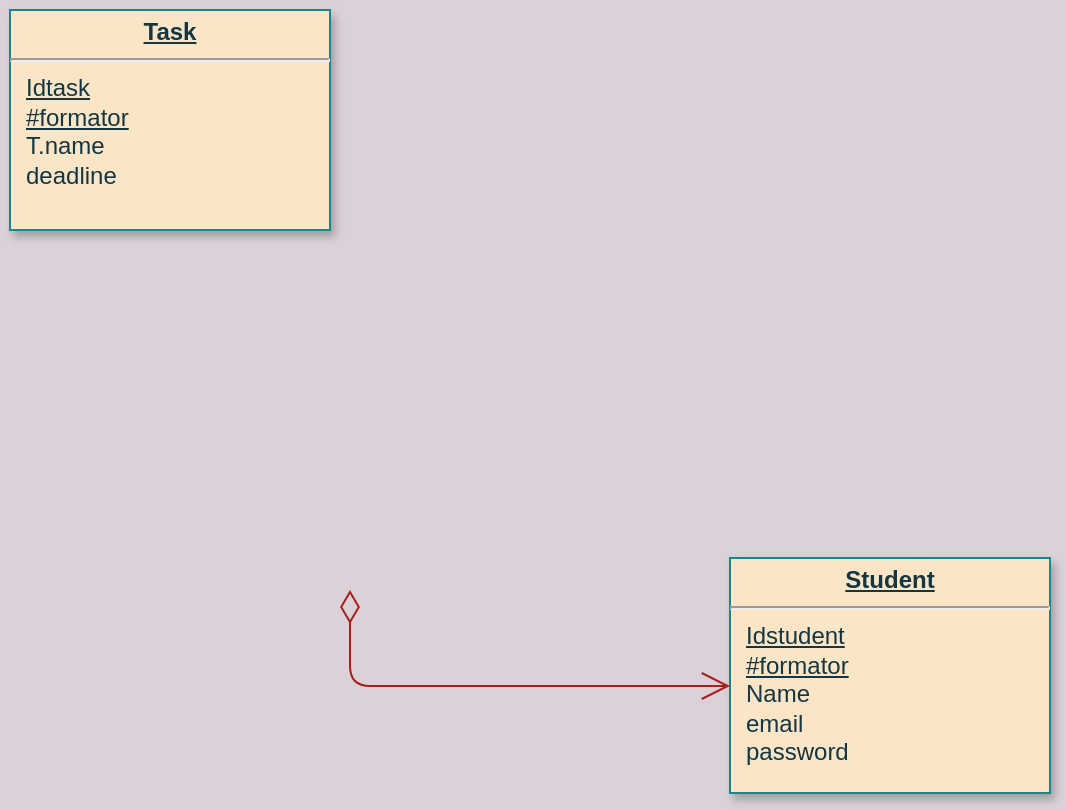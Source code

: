 <mxfile>
    <diagram name="Page-1" id="efa7a0a1-bf9b-a30e-e6df-94a7791c09e9">
        <mxGraphModel dx="520" dy="322" grid="1" gridSize="10" guides="1" tooltips="1" connect="1" arrows="1" fold="1" page="1" pageScale="1" pageWidth="826" pageHeight="1169" background="#DAD2D8" math="0" shadow="0">
            <root>
                <mxCell id="0"/>
                <mxCell id="1" parent="0"/>
                <mxCell id="20" value="&lt;p style=&quot;margin: 0px ; margin-top: 4px ; text-align: center ; text-decoration: underline&quot;&gt;&lt;b&gt;Student&lt;/b&gt;&lt;/p&gt;&lt;hr&gt;&lt;p style=&quot;margin: 0px ; margin-left: 8px&quot;&gt;&lt;u&gt;Idstudent&lt;/u&gt;&lt;/p&gt;&lt;p style=&quot;margin: 0px ; margin-left: 8px&quot;&gt;&lt;u&gt;#formator&lt;/u&gt;&lt;br&gt;&lt;/p&gt;&lt;p style=&quot;margin: 0px ; margin-left: 8px&quot;&gt;Name&lt;/p&gt;&lt;p style=&quot;margin: 0px ; margin-left: 8px&quot;&gt;email&lt;/p&gt;&lt;p style=&quot;margin: 0px ; margin-left: 8px&quot;&gt;password&lt;/p&gt;&lt;p style=&quot;margin: 0px ; margin-left: 8px&quot;&gt;&lt;br&gt;&lt;/p&gt;" style="verticalAlign=top;align=left;overflow=fill;fontSize=12;fontFamily=Helvetica;html=1;strokeColor=#0F8B8D;shadow=1;fillColor=#FAE5C7;fontColor=#143642;" parent="1" vertex="1">
                    <mxGeometry x="540" y="339" width="160" height="117.5" as="geometry"/>
                </mxCell>
                <mxCell id="25" value="&lt;p style=&quot;margin: 0px ; margin-top: 4px ; text-align: center ; text-decoration: underline&quot;&gt;&lt;strong&gt;Task&lt;/strong&gt;&lt;/p&gt;&lt;hr&gt;&lt;p style=&quot;margin: 0px ; margin-left: 8px&quot;&gt;&lt;u&gt;Idtask&lt;/u&gt;&lt;/p&gt;&lt;p style=&quot;margin: 0px ; margin-left: 8px&quot;&gt;&lt;u&gt;#formator&lt;/u&gt;&lt;u&gt;&lt;br&gt;&lt;/u&gt;&lt;/p&gt;&lt;p style=&quot;margin: 0px ; margin-left: 8px&quot;&gt;T.name&lt;/p&gt;&lt;p style=&quot;margin: 0px ; margin-left: 8px&quot;&gt;deadline&lt;/p&gt;" style="verticalAlign=top;align=left;overflow=fill;fontSize=12;fontFamily=Helvetica;html=1;strokeColor=#0F8B8D;shadow=1;fillColor=#FAE5C7;fontColor=#143642;" parent="1" vertex="1">
                    <mxGeometry x="180" y="65" width="160" height="110" as="geometry"/>
                </mxCell>
                <mxCell id="87" value="" style="endArrow=open;endSize=12;startArrow=diamondThin;startSize=14;startFill=0;edgeStyle=orthogonalEdgeStyle;strokeColor=#A8201A;fontColor=#143642;labelBackgroundColor=#DAD2D8;exitX=1;exitY=0.5;exitDx=0;exitDy=0;" parent="1" edge="1" source="21">
                    <mxGeometry x="479.36" y="205.5" as="geometry">
                        <mxPoint x="350" y="355" as="sourcePoint"/>
                        <mxPoint x="540" y="403" as="targetPoint"/>
                        <Array as="points">
                            <mxPoint x="540" y="403"/>
                        </Array>
                    </mxGeometry>
                </mxCell>
<<<<<<< HEAD
=======
                <mxCell id="88" value="1.n" style="resizable=0;align=left;verticalAlign=top;fontSize=10;strokeColor=#0F8B8D;shadow=1;fillColor=#FAE5C7;fontColor=#143642;labelBackgroundColor=#DAD2D8;" connectable="0" vertex="1" parent="87">
                    <mxGeometry x="-1" relative="1" as="geometry">
                        <mxPoint x="10" y="-30" as="offset"/>
                    </mxGeometry>
                </mxCell>
>>>>>>> main
                <mxCell id="89" value="1" style="resizable=0;align=right;verticalAlign=top;fontSize=10;strokeColor=#0F8B8D;shadow=1;fillColor=#FAE5C7;fontColor=#143642;labelBackgroundColor=#DAD2D8;" parent="87" connectable="0" vertex="1">
                    <mxGeometry x="1" relative="1" as="geometry">
                        <mxPoint x="-3.0" y="1.847e-13" as="offset"/>
                    </mxGeometry>
                </mxCell>
                <mxCell id="90" value="" style="endArrow=open;endSize=12;startArrow=diamondThin;startSize=14;startFill=0;edgeStyle=orthogonalEdgeStyle;strokeColor=#A8201A;fontColor=#143642;labelBackgroundColor=#DAD2D8;entryX=0.5;entryY=1;entryDx=0;entryDy=0;exitX=0.5;exitY=0;exitDx=0;exitDy=0;" parent="1" source="21" edge="1">
                    <mxGeometry x="620" y="340" as="geometry">
                        <mxPoint x="300" y="330" as="sourcePoint"/>
                        <mxPoint x="260" y="175" as="targetPoint"/>
                        <Array as="points"/>
                    </mxGeometry>
                </mxCell>
                <mxCell id="91" value="1.n" style="resizable=0;align=left;verticalAlign=top;fontSize=10;strokeColor=#0F8B8D;shadow=1;fillColor=#FAE5C7;fontColor=#143642;labelBackgroundColor=#DAD2D8;rotation=5;" parent="90" connectable="0" vertex="1">
                    <mxGeometry x="-1" relative="1" as="geometry">
                        <mxPoint x="10" y="90" as="offset"/>
                    </mxGeometry>
                </mxCell>
                <mxCell id="92" value="1" style="resizable=0;align=right;verticalAlign=top;fontSize=10;strokeColor=#0F8B8D;shadow=1;fillColor=#FAE5C7;fontColor=#143642;labelBackgroundColor=#DAD2D8;" parent="90" connectable="0" vertex="1">
                    <mxGeometry x="1" relative="1" as="geometry">
                        <mxPoint x="17" y="-0.67" as="offset"/>
                    </mxGeometry>
                </mxCell>
                <mxCell id="21" value="&lt;p style=&quot;margin: 0px ; margin-top: 4px ; text-align: center ; text-decoration: underline&quot;&gt;&lt;b&gt;Formator&lt;/b&gt;&lt;/p&gt;&lt;hr&gt;&lt;p style=&quot;margin: 0px ; margin-left: 8px&quot;&gt;&lt;u&gt;Idformator&lt;/u&gt;&lt;/p&gt;&lt;p style=&quot;margin: 0px ; margin-left: 8px&quot;&gt;Name&lt;/p&gt;&lt;p style=&quot;margin: 0px ; margin-left: 8px&quot;&gt;email&lt;/p&gt;&lt;p style=&quot;margin: 0px ; margin-left: 8px&quot;&gt;password&lt;/p&gt;&lt;p style=&quot;margin: 0px ; margin-left: 8px&quot;&gt;&lt;br&gt;&lt;/p&gt;" style="verticalAlign=top;align=left;overflow=fill;fontSize=12;fontFamily=Helvetica;html=1;strokeColor=#0F8B8D;shadow=1;fillColor=#FAE5C7;fontColor=#143642;" parent="1" vertex="1">
                    <mxGeometry x="180" y="345.5" width="160" height="115" as="geometry"/>
                </mxCell>
                <mxCell id="NQc16I_gF5izETLV-hBE-132" value=":" style="text;html=1;align=center;verticalAlign=middle;resizable=0;points=[];autosize=1;fontColor=#143642;" parent="1" vertex="1">
                    <mxGeometry x="300" y="584" width="20" height="20" as="geometry"/>
                </mxCell>
<<<<<<< HEAD
=======
                <mxCell id="NQc16I_gF5izETLV-hBE-134" value="" style="html=1;whiteSpace=wrap;container=1;collapsible=0;childLayout=tableLayout;fillColor=#ffe6cc;strokeColor=#d79b00;" vertex="1" parent="1">
                    <mxGeometry x="265" y="500" width="350" height="151" as="geometry"/>
                </mxCell>
                <mxCell id="NQc16I_gF5izETLV-hBE-135" value="" style="html=1;whiteSpace=wrap;collapsible=0;dropTarget=0;pointerEvents=0;fillColor=none;strokeColor=none;points=[[0,0.5],[1,0.5]];portConstraint=eastwest;fontColor=#143642;" vertex="1" parent="NQc16I_gF5izETLV-hBE-134">
                    <mxGeometry width="350" height="20" as="geometry"/>
                </mxCell>
                <mxCell id="NQc16I_gF5izETLV-hBE-136" value="&lt;span style=&quot;color: rgb(0 , 0 , 0) ; font-family: &amp;#34;helvetica&amp;#34; ; font-size: 12px ; font-style: normal ; font-weight: 400 ; letter-spacing: normal ; text-align: center ; text-indent: 0px ; text-transform: none ; word-spacing: 0px ; display: inline ; float: none ; background-color: rgb(255 , 229 , 153)&quot;&gt;mld&amp;nbsp;&lt;/span&gt;" style="shape=partialRectangle;html=1;whiteSpace=wrap;connectable=0;fillColor=none;strokeColor=#0F8B8D;fontColor=#143642;" vertex="1" parent="NQc16I_gF5izETLV-hBE-135">
                    <mxGeometry width="350" height="20" as="geometry"/>
                </mxCell>
                <mxCell id="NQc16I_gF5izETLV-hBE-137" value="" style="html=1;whiteSpace=wrap;collapsible=0;dropTarget=0;pointerEvents=0;fillColor=none;strokeColor=none;points=[[0,0.5],[1,0.5]];portConstraint=eastwest;fontColor=#143642;" vertex="1" parent="NQc16I_gF5izETLV-hBE-134">
                    <mxGeometry y="20" width="350" height="131" as="geometry"/>
                </mxCell>
                <mxCell id="NQc16I_gF5izETLV-hBE-138" value="&lt;b&gt;Formator(&lt;/b&gt;idformator, name, email, password&lt;b&gt;)&lt;br&gt;&lt;br&gt;&lt;/b&gt;&lt;b&gt;Task(&lt;/b&gt;&lt;span&gt;Idtask, t.name, deadline, #formator&lt;/span&gt;&lt;b&gt;)&lt;/b&gt;&lt;b&gt;&lt;br&gt;&lt;br&gt;&lt;/b&gt;&lt;b&gt;Student(&lt;/b&gt;&lt;span&gt;Idstudent, name, email, password, #formator&lt;/span&gt;&lt;b&gt;)&lt;/b&gt;&lt;b&gt;&lt;br&gt;&lt;br&gt;&lt;/b&gt;" style="shape=partialRectangle;html=1;whiteSpace=wrap;connectable=0;fillColor=none;strokeColor=#0F8B8D;fontColor=#143642;" vertex="1" parent="NQc16I_gF5izETLV-hBE-137">
                    <mxGeometry width="350" height="131" as="geometry"/>
                </mxCell>
>>>>>>> main
                <mxCell id="hsvbSzM_Ig0Xdfvs6CDP-92" value="" style="ellipse;whiteSpace=wrap;html=1;fillColor=#FAE5C7;strokeColor=#0F8B8D;fontColor=#143642;" parent="1" vertex="1">
                    <mxGeometry x="413" y="378" width="90" height="50" as="geometry"/>
                </mxCell>
                <mxCell id="hsvbSzM_Ig0Xdfvs6CDP-97" value="" style="endArrow=none;html=1;entryX=0;entryY=0.5;entryDx=0;entryDy=0;exitX=1;exitY=0.5;exitDx=0;exitDy=0;strokeColor=#A8201A;fontColor=#143642;labelBackgroundColor=#DAD2D8;" parent="1" source="hsvbSzM_Ig0Xdfvs6CDP-92" target="hsvbSzM_Ig0Xdfvs6CDP-92" edge="1">
                    <mxGeometry width="50" height="50" relative="1" as="geometry">
                        <mxPoint x="390" y="279" as="sourcePoint"/>
                        <mxPoint x="440" y="329" as="targetPoint"/>
                        <Array as="points"/>
                    </mxGeometry>
                </mxCell>
                <mxCell id="hsvbSzM_Ig0Xdfvs6CDP-98" value="" style="ellipse;whiteSpace=wrap;html=1;fillColor=#FAE5C7;strokeColor=#0F8B8D;fontColor=#143642;" parent="1" vertex="1">
<<<<<<< HEAD
                    <mxGeometry x="215" y="220" width="90" height="40" as="geometry"/>
=======
                    <mxGeometry x="265" y="220" width="90" height="40" as="geometry"/>
                </mxCell>
                <mxCell id="hsvbSzM_Ig0Xdfvs6CDP-100" value="newTask" style="text;html=1;align=center;verticalAlign=middle;resizable=0;points=[];autosize=1;fontColor=#143642;" vertex="1" parent="1">
                    <mxGeometry x="280" y="220" width="60" height="20" as="geometry"/>
>>>>>>> main
                </mxCell>
                <mxCell id="hsvbSzM_Ig0Xdfvs6CDP-104" value="" style="endArrow=none;html=1;exitX=1;exitY=0.5;exitDx=0;exitDy=0;strokeColor=#A8201A;fontColor=#143642;entryX=0;entryY=0.5;entryDx=0;entryDy=0;labelBackgroundColor=#DAD2D8;" parent="1" source="hsvbSzM_Ig0Xdfvs6CDP-98" target="hsvbSzM_Ig0Xdfvs6CDP-98" edge="1">
                    <mxGeometry width="50" height="50" relative="1" as="geometry">
                        <mxPoint x="355" y="240" as="sourcePoint"/>
                        <mxPoint x="290" y="240" as="targetPoint"/>
                        <Array as="points"/>
                    </mxGeometry>
                </mxCell>
                <mxCell id="hsvbSzM_Ig0Xdfvs6CDP-113" value="&lt;span style=&quot;color: rgb(20 , 54 , 66) ; font-family: &amp;#34;helvetica&amp;#34; ; font-size: 12px ; font-style: normal ; font-weight: 400 ; letter-spacing: normal ; text-align: center ; text-indent: 0px ; text-transform: none ; word-spacing: 0px ; display: inline ; float: none&quot;&gt;assigné&lt;/span&gt;" style="text;whiteSpace=wrap;html=1;fontColor=#143642;" parent="1" vertex="1">
                    <mxGeometry x="438" y="380" width="32" height="9" as="geometry"/>
                </mxCell>
                <mxCell id="VhuOBF8JD9hyvOPjXQCU-92" value="&lt;p style=&quot;margin: 0px ; margin-top: 4px ; text-align: center ; text-decoration: underline&quot;&gt;&lt;b&gt;Validation&lt;/b&gt;&lt;/p&gt;&lt;hr&gt;&lt;p style=&quot;margin: 0px ; margin-left: 8px&quot;&gt;&lt;u&gt;S.Validation&lt;/u&gt;&lt;/p&gt;&lt;p style=&quot;margin: 0px ; margin-left: 8px&quot;&gt;&lt;span&gt;&lt;u&gt;#Idtask&lt;/u&gt;&lt;/span&gt;&lt;/p&gt;&lt;p style=&quot;margin: 0px ; margin-left: 8px&quot;&gt;&lt;u&gt;#Idformator&lt;/u&gt;&lt;/p&gt;&lt;p style=&quot;margin: 0px ; margin-left: 8px&quot;&gt;#&lt;u&gt;Idstudent&lt;/u&gt;&lt;/p&gt;" style="verticalAlign=top;align=left;overflow=fill;fontSize=12;fontFamily=Helvetica;html=1;strokeColor=#0F8B8D;shadow=1;fillColor=#FAE5C7;fontColor=#143642;" parent="1" vertex="1">
                    <mxGeometry x="540" y="60" width="160" height="110" as="geometry"/>
                </mxCell>
                <mxCell id="VhuOBF8JD9hyvOPjXQCU-93" value="" style="endArrow=open;endSize=12;startArrow=diamondThin;startSize=14;startFill=0;edgeStyle=orthogonalEdgeStyle;strokeColor=#A8201A;fontColor=#143642;labelBackgroundColor=#DAD2D8;entryX=0.553;entryY=0.034;entryDx=0;entryDy=0;entryPerimeter=0;" edge="1" parent="1" target="20">
                    <mxGeometry x="945" y="340" as="geometry">
                        <mxPoint x="625" y="170" as="sourcePoint"/>
                        <mxPoint x="625" y="290" as="targetPoint"/>
                    </mxGeometry>
                </mxCell>
                <mxCell id="VhuOBF8JD9hyvOPjXQCU-94" value="1.n" style="resizable=0;align=left;verticalAlign=top;fontSize=10;strokeColor=#0F8B8D;shadow=1;fillColor=#FAE5C7;fontColor=#143642;labelBackgroundColor=#DAD2D8;" connectable="0" vertex="1" parent="VhuOBF8JD9hyvOPjXQCU-93">
                    <mxGeometry x="-1" relative="1" as="geometry">
                        <mxPoint x="15" y="140" as="offset"/>
                    </mxGeometry>
                </mxCell>
                <mxCell id="VhuOBF8JD9hyvOPjXQCU-95" value="1" style="resizable=0;align=right;verticalAlign=top;fontSize=10;strokeColor=#0F8B8D;shadow=1;fillColor=#FAE5C7;fontColor=#143642;labelBackgroundColor=#DAD2D8;" connectable="0" vertex="1" parent="VhuOBF8JD9hyvOPjXQCU-93">
                    <mxGeometry x="1" relative="1" as="geometry">
                        <mxPoint x="20" y="-121.67" as="offset"/>
                    </mxGeometry>
                </mxCell>
                <mxCell id="VhuOBF8JD9hyvOPjXQCU-96" value="" style="ellipse;whiteSpace=wrap;html=1;fillColor=#FAE5C7;strokeColor=#0F8B8D;fontColor=#143642;" vertex="1" parent="1">
                    <mxGeometry x="590" y="220" width="90" height="40" as="geometry"/>
                </mxCell>
                <mxCell id="VhuOBF8JD9hyvOPjXQCU-97" value="newTask" style="text;html=1;align=center;verticalAlign=middle;resizable=0;points=[];autosize=1;fontColor=#143642;" vertex="1" parent="1">
                    <mxGeometry x="231" y="220" width="60" height="20" as="geometry"/>
                </mxCell>
                <mxCell id="VhuOBF8JD9hyvOPjXQCU-98" value="" style="endArrow=open;endSize=12;startArrow=diamondThin;startSize=14;startFill=0;edgeStyle=orthogonalEdgeStyle;strokeColor=#A8201A;fontColor=#143642;labelBackgroundColor=#DAD2D8;" edge="1" parent="1">
                    <mxGeometry x="860" y="270" as="geometry">
                        <mxPoint x="540" y="120" as="sourcePoint"/>
                        <mxPoint x="340" y="120" as="targetPoint"/>
                        <Array as="points">
                            <mxPoint x="410" y="120"/>
                            <mxPoint x="410" y="120"/>
                        </Array>
                    </mxGeometry>
                </mxCell>
                <mxCell id="VhuOBF8JD9hyvOPjXQCU-99" value="1.n" style="resizable=0;align=left;verticalAlign=top;fontSize=10;strokeColor=#0F8B8D;shadow=1;fillColor=#FAE5C7;fontColor=#143642;labelBackgroundColor=#DAD2D8;" connectable="0" vertex="1" parent="VhuOBF8JD9hyvOPjXQCU-98">
                    <mxGeometry x="-1" relative="1" as="geometry">
                        <mxPoint x="-24" y="-27" as="offset"/>
                    </mxGeometry>
                </mxCell>
                <mxCell id="VhuOBF8JD9hyvOPjXQCU-100" value="1" style="resizable=0;align=right;verticalAlign=top;fontSize=10;strokeColor=#0F8B8D;shadow=1;fillColor=#FAE5C7;fontColor=#143642;labelBackgroundColor=#DAD2D8;" connectable="0" vertex="1" parent="VhuOBF8JD9hyvOPjXQCU-98">
                    <mxGeometry x="1" relative="1" as="geometry">
                        <mxPoint x="15" y="-28.0" as="offset"/>
                    </mxGeometry>
                </mxCell>
                <mxCell id="VhuOBF8JD9hyvOPjXQCU-101" value="" style="ellipse;whiteSpace=wrap;html=1;fillColor=#FAE5C7;strokeColor=#0F8B8D;fontColor=#143642;" vertex="1" parent="1">
                    <mxGeometry x="413" y="100" width="90" height="40" as="geometry"/>
                </mxCell>
                <mxCell id="VhuOBF8JD9hyvOPjXQCU-102" value="Validate&amp;nbsp;" style="text;html=1;align=center;verticalAlign=middle;resizable=0;points=[];autosize=1;fontColor=#143642;" vertex="1" parent="1">
                    <mxGeometry x="428" y="100" width="60" height="20" as="geometry"/>
                </mxCell>
                <mxCell id="VhuOBF8JD9hyvOPjXQCU-103" value="" style="endArrow=none;html=1;exitX=1;exitY=0.5;exitDx=0;exitDy=0;strokeColor=#A8201A;fontColor=#143642;entryX=0;entryY=0.5;entryDx=0;entryDy=0;labelBackgroundColor=#DAD2D8;" edge="1" parent="1" source="VhuOBF8JD9hyvOPjXQCU-101" target="VhuOBF8JD9hyvOPjXQCU-101">
                    <mxGeometry width="50" height="50" relative="1" as="geometry">
                        <mxPoint x="503" y="120" as="sourcePoint"/>
                        <mxPoint x="438" y="120" as="targetPoint"/>
                        <Array as="points"/>
                    </mxGeometry>
                </mxCell>
                <mxCell id="VhuOBF8JD9hyvOPjXQCU-105" value="" style="endArrow=none;html=1;entryX=1;entryY=0.5;entryDx=0;entryDy=0;exitX=0;exitY=0.5;exitDx=0;exitDy=0;strokeColor=#EA6B66;" edge="1" parent="1" source="VhuOBF8JD9hyvOPjXQCU-96" target="VhuOBF8JD9hyvOPjXQCU-96">
                    <mxGeometry width="50" height="50" relative="1" as="geometry">
                        <mxPoint x="380" y="230" as="sourcePoint"/>
                        <mxPoint x="430" y="180" as="targetPoint"/>
                    </mxGeometry>
                </mxCell>
                <mxCell id="VhuOBF8JD9hyvOPjXQCU-109" value="1.n" style="resizable=0;align=left;verticalAlign=top;fontSize=10;strokeColor=#0F8B8D;shadow=1;fillColor=#FAE5C7;fontColor=#143642;labelBackgroundColor=#DAD2D8;" connectable="0" vertex="1" parent="1">
                    <mxGeometry x="350" y="370" as="geometry">
                        <mxPoint x="-84" y="-52" as="offset"/>
                    </mxGeometry>
                </mxCell>
                <mxCell id="VhuOBF8JD9hyvOPjXQCU-113" value="&lt;font color=&quot;#000000&quot;&gt;S.Valider&lt;/font&gt;" style="text;html=1;align=center;verticalAlign=middle;resizable=0;points=[];autosize=1;" vertex="1" parent="1">
                    <mxGeometry x="601" y="220" width="60" height="20" as="geometry"/>
                </mxCell>
                <mxCell id="VhuOBF8JD9hyvOPjXQCU-114" value="1.n" style="resizable=0;align=left;verticalAlign=top;fontSize=10;strokeColor=#0F8B8D;shadow=1;fillColor=#FAE5C7;fontColor=#143642;labelBackgroundColor=#DAD2D8;" connectable="0" vertex="1" parent="1">
                    <mxGeometry x="350" y="339" as="geometry"/>
                </mxCell>
                <mxCell id="VhuOBF8JD9hyvOPjXQCU-116" value="" style="ellipse;whiteSpace=wrap;html=1;fillColor=#FAE5C7;strokeColor=#0F8B8D;fontColor=#143642;" vertex="1" parent="1">
                    <mxGeometry x="413" y="260" width="90" height="44" as="geometry"/>
                </mxCell>
                <mxCell id="VhuOBF8JD9hyvOPjXQCU-117" value="Valider or not&amp;nbsp;" style="text;html=1;align=center;verticalAlign=middle;resizable=0;points=[];autosize=1;fontColor=#143642;" vertex="1" parent="1">
                    <mxGeometry x="414" y="263" width="90" height="20" as="geometry"/>
                </mxCell>
                <mxCell id="VhuOBF8JD9hyvOPjXQCU-119" value="" style="endArrow=open;endSize=12;startArrow=diamondThin;startSize=14;startFill=0;edgeStyle=orthogonalEdgeStyle;strokeColor=#A8201A;fontColor=#143642;labelBackgroundColor=#DAD2D8;exitX=1.018;exitY=0.138;exitDx=0;exitDy=0;exitPerimeter=0;entryX=0.128;entryY=1.031;entryDx=0;entryDy=0;entryPerimeter=0;" edge="1" parent="1" source="21" target="VhuOBF8JD9hyvOPjXQCU-92">
                    <mxGeometry x="753" y="356.75" as="geometry">
                        <mxPoint x="393" y="362.25" as="sourcePoint"/>
                        <mxPoint x="560" y="277" as="targetPoint"/>
                        <Array as="points">
                            <mxPoint x="393" y="361"/>
                            <mxPoint x="393" y="280"/>
                            <mxPoint x="561" y="280"/>
                        </Array>
                    </mxGeometry>
                </mxCell>
                <mxCell id="VhuOBF8JD9hyvOPjXQCU-120" value="1.n" style="resizable=0;align=left;verticalAlign=top;fontSize=10;strokeColor=#0F8B8D;shadow=1;fillColor=#FAE5C7;fontColor=#143642;labelBackgroundColor=#DAD2D8;rotation=5;" connectable="0" vertex="1" parent="VhuOBF8JD9hyvOPjXQCU-119">
                    <mxGeometry x="-1" relative="1" as="geometry">
                        <mxPoint x="3" y="45" as="offset"/>
                    </mxGeometry>
                </mxCell>
                <mxCell id="VhuOBF8JD9hyvOPjXQCU-121" value="1" style="resizable=0;align=right;verticalAlign=top;fontSize=10;strokeColor=#0F8B8D;shadow=1;fillColor=#FAE5C7;fontColor=#143642;labelBackgroundColor=#DAD2D8;" connectable="0" vertex="1" parent="VhuOBF8JD9hyvOPjXQCU-119">
                    <mxGeometry x="1" relative="1" as="geometry">
                        <mxPoint x="89.52" y="-3.02" as="offset"/>
                    </mxGeometry>
                </mxCell>
                <mxCell id="VhuOBF8JD9hyvOPjXQCU-124" value="&lt;br&gt;" style="edgeLabel;html=1;align=center;verticalAlign=middle;resizable=0;points=[];" connectable="0" vertex="1" parent="VhuOBF8JD9hyvOPjXQCU-119">
                    <mxGeometry relative="1" as="geometry">
                        <mxPoint y="-52" as="offset"/>
                    </mxGeometry>
                </mxCell>
                <mxCell id="VhuOBF8JD9hyvOPjXQCU-126" value="1" style="resizable=0;align=right;verticalAlign=top;fontSize=10;strokeColor=#0F8B8D;shadow=1;fillColor=#FAE5C7;fontColor=#143642;labelBackgroundColor=#DAD2D8;" connectable="0" vertex="1" parent="1">
                    <mxGeometry x="370" y="90.0" as="geometry">
                        <mxPoint x="210" y="79" as="offset"/>
                    </mxGeometry>
                </mxCell>
                <mxCell id="VhuOBF8JD9hyvOPjXQCU-128" value="&lt;b style=&quot;color: rgb(20 , 54 , 66) ; font-family: &amp;#34;helvetica&amp;#34; ; text-align: center&quot;&gt;Student (&lt;/b&gt;&lt;span style=&quot;color: rgb(20 , 54 , 66) ; font-family: &amp;#34;helvetica&amp;#34; ; text-align: center&quot;&gt;&lt;u&gt;Idstudent&lt;/u&gt;, name, email, password, &lt;u&gt;#formator&lt;/u&gt;&lt;/span&gt;&lt;b style=&quot;color: rgb(20 , 54 , 66) ; font-family: &amp;#34;helvetica&amp;#34; ; text-align: center&quot;&gt;)&lt;br&gt;&lt;/b&gt;&lt;b style=&quot;color: rgb(20 , 54 , 66) ; font-family: &amp;#34;helvetica&amp;#34; ; font-size: 12px ; font-style: normal ; letter-spacing: normal ; text-align: center ; text-indent: 0px ; text-transform: none ; word-spacing: 0px&quot;&gt;&lt;br&gt;Formator (&lt;/b&gt;&lt;span style=&quot;color: rgb(20 , 54 , 66) ; font-family: &amp;#34;helvetica&amp;#34; ; font-size: 12px ; font-style: normal ; letter-spacing: normal ; text-align: center ; text-indent: 0px ; text-transform: none ; word-spacing: 0px&quot;&gt;&lt;b&gt;I&lt;/b&gt;&lt;/span&gt;&lt;span style=&quot;color: rgb(20 , 54 , 66) ; font-family: &amp;#34;helvetica&amp;#34; ; font-size: 12px ; font-style: normal ; font-weight: 400 ; letter-spacing: normal ; text-align: center ; text-indent: 0px ; text-transform: none ; word-spacing: 0px ; display: inline ; float: none&quot;&gt;&lt;u&gt;dformator&lt;/u&gt;, name, email, password&lt;/span&gt;&lt;b style=&quot;color: rgb(20 , 54 , 66) ; font-family: &amp;#34;helvetica&amp;#34; ; font-size: 12px ; font-style: normal ; letter-spacing: normal ; text-align: center ; text-indent: 0px ; text-transform: none ; word-spacing: 0px&quot;&gt;)&lt;br&gt;&lt;/b&gt;&lt;b style=&quot;color: rgb(20 , 54 , 66) ; font-family: &amp;#34;helvetica&amp;#34; ; font-size: 12px ; font-style: normal ; letter-spacing: normal ; text-align: center ; text-indent: 0px ; text-transform: none ; word-spacing: 0px&quot;&gt;&lt;br&gt;Task (&lt;/b&gt;&lt;span style=&quot;color: rgb(20 , 54 , 66) ; font-family: &amp;#34;helvetica&amp;#34; ; font-size: 12px ; font-style: normal ; font-weight: 400 ; letter-spacing: normal ; text-align: center ; text-indent: 0px ; text-transform: none ; word-spacing: 0px&quot;&gt;Idtask, t.name, deadline, #formator&lt;/span&gt;&lt;b style=&quot;color: rgb(20 , 54 , 66) ; font-family: &amp;#34;helvetica&amp;#34; ; font-size: 12px ; font-style: normal ; letter-spacing: normal ; text-align: center ; text-indent: 0px ; text-transform: none ; word-spacing: 0px&quot;&gt;)&lt;/b&gt;&lt;b style=&quot;color: rgb(20 , 54 , 66) ; font-family: &amp;#34;helvetica&amp;#34; ; font-size: 12px ; font-style: normal ; letter-spacing: normal ; text-align: center ; text-indent: 0px ; text-transform: none ; word-spacing: 0px&quot;&gt;&lt;br&gt;&lt;br&gt;validate (&lt;/b&gt;&lt;span style=&quot;color: rgb(20 , 54 , 66) ; font-family: &amp;#34;helvetica&amp;#34; ; font-size: 12px ; font-style: normal ; letter-spacing: normal ; text-align: center ; text-indent: 0px ; text-transform: none ; word-spacing: 0px&quot;&gt;&lt;u&gt;S.validate,&lt;/u&gt; &lt;u&gt;#&lt;/u&gt;&lt;/span&gt;&lt;span style=&quot;color: rgb(20 , 54 , 66) ; font-family: &amp;#34;helvetica&amp;#34; ; font-size: 12px ; font-style: normal ; letter-spacing: normal ; text-align: center ; text-indent: 0px ; text-transform: none ; word-spacing: 0px&quot;&gt;&lt;u&gt;Idformator&lt;/u&gt;, &lt;u&gt;#Idstudent, #Task&amp;nbsp;&lt;/u&gt;&lt;/span&gt;&lt;b style=&quot;color: rgb(20 , 54 , 66) ; font-family: &amp;#34;helvetica&amp;#34; ; font-size: 12px ; font-style: normal ; letter-spacing: normal ; text-align: center ; text-indent: 0px ; text-transform: none ; word-spacing: 0px&quot;&gt;)&lt;br&gt;&lt;/b&gt;&lt;b style=&quot;color: rgb(20 , 54 , 66) ; font-family: &amp;#34;helvetica&amp;#34; ; font-size: 12px ; font-style: normal ; letter-spacing: normal ; text-align: center ; text-indent: 0px ; text-transform: none ; word-spacing: 0px ; background-color: rgb(248 , 249 , 250)&quot;&gt;&lt;br&gt;&lt;/b&gt;" style="text;whiteSpace=wrap;html=1;" vertex="1" parent="1">
                    <mxGeometry x="300" y="590" width="320" height="80" as="geometry"/>
                </mxCell>
                <mxCell id="VhuOBF8JD9hyvOPjXQCU-129" value="&lt;div style=&quot;margin-right: 2px ; width: 24px ; display: flex ; align-items: center ; justify-content: center&quot;&gt;&lt;div style=&quot;font-size: 1.5em ; line-height: 1 ; margin-bottom: 0.1em&quot;&gt;&lt;/div&gt;&lt;/div&gt;&lt;div style=&quot;min-width: 1px ; display: flex ; flex-direction: column&quot;&gt;&lt;div style=&quot;display: flex&quot;&gt;&lt;div style=&quot;max-width: 100% ; width: 100% ; word-break: break-word ; padding: 3px 2px ; text-align: left&quot; spellcheck=&quot;true&quot; class=&quot;&quot;&gt;&lt;font color=&quot;#000000&quot;&gt;Conception merise (MLD)&lt;/font&gt;&lt;/div&gt;&lt;/div&gt;&lt;/div&gt;" style="text;html=1;align=center;verticalAlign=middle;resizable=0;points=[];autosize=1;" vertex="1" parent="1">
                    <mxGeometry x="350" y="554" width="160" height="30" as="geometry"/>
                </mxCell>
            </root>
        </mxGraphModel>
    </diagram>
</mxfile>